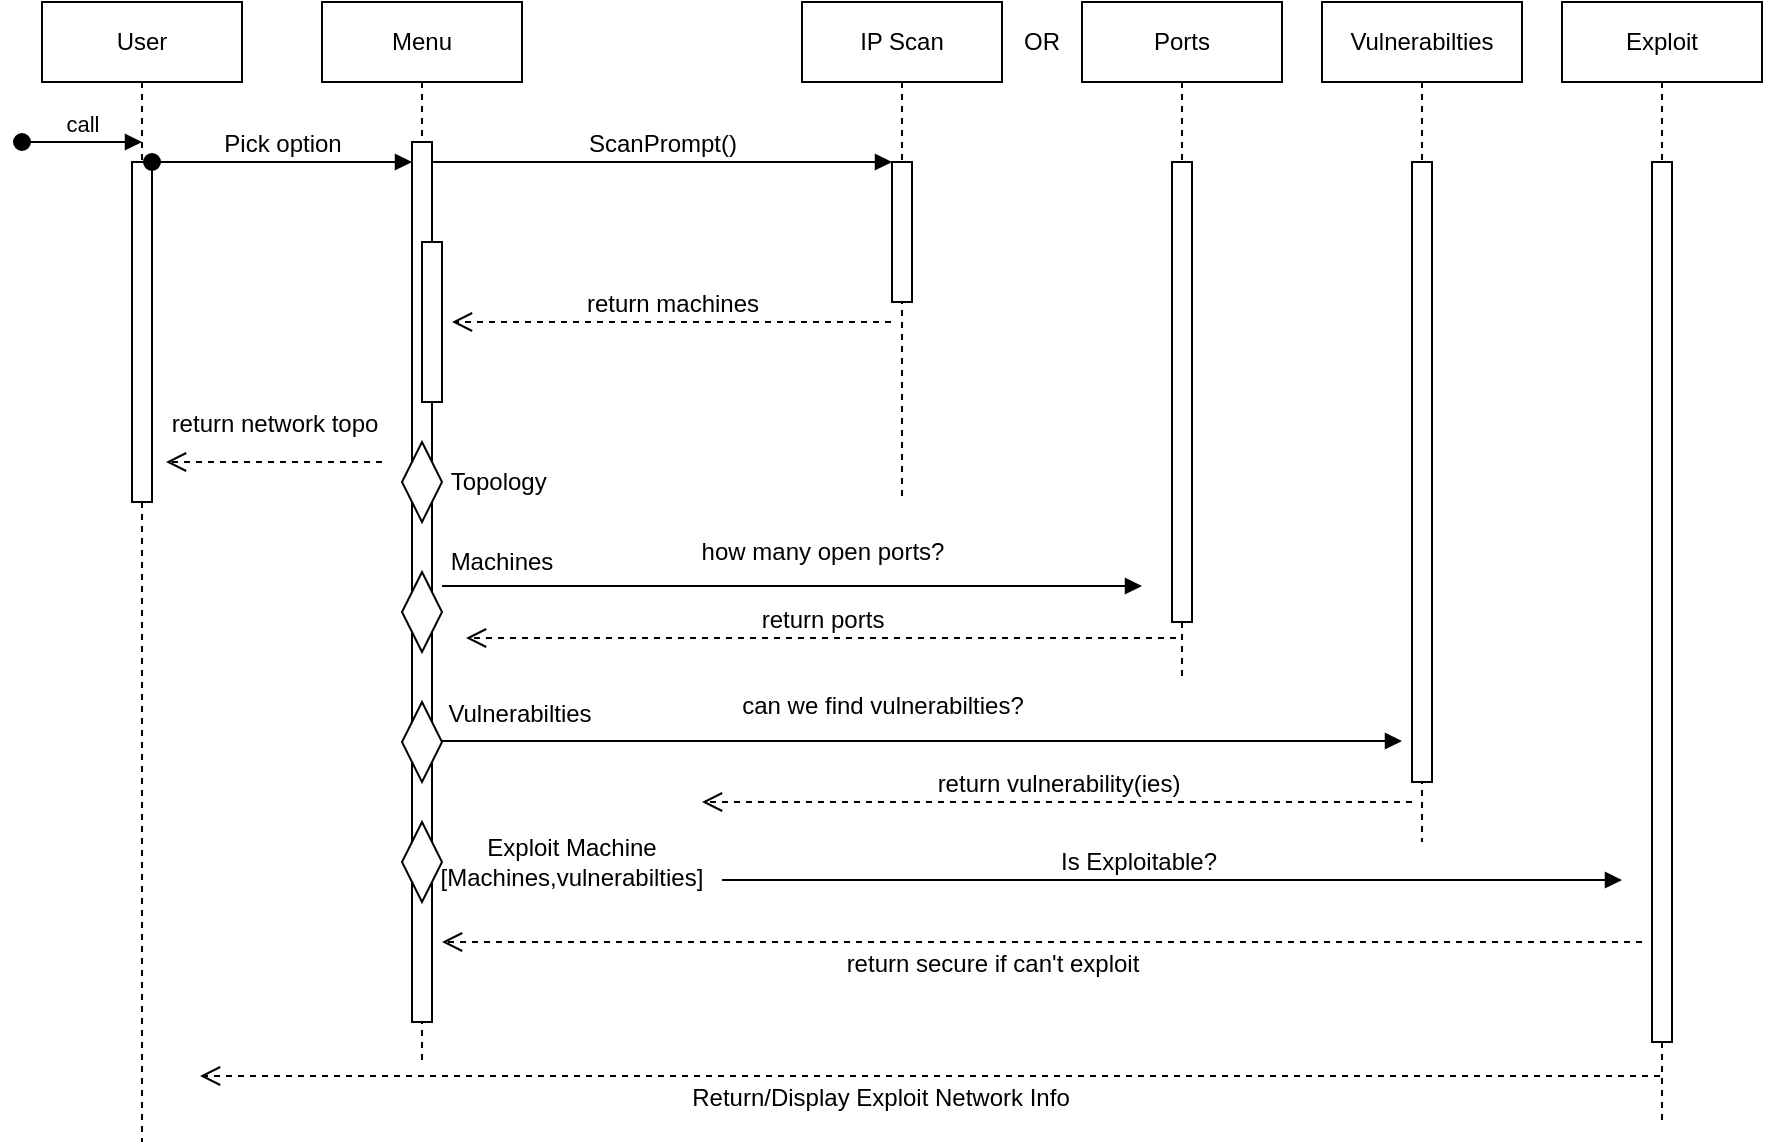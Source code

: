 <mxfile version="24.3.0" type="device">
  <diagram name="Page-1" id="2YBvvXClWsGukQMizWep">
    <mxGraphModel dx="954" dy="640" grid="1" gridSize="10" guides="1" tooltips="1" connect="1" arrows="1" fold="1" page="1" pageScale="1" pageWidth="850" pageHeight="1100" math="0" shadow="0">
      <root>
        <mxCell id="0" />
        <mxCell id="1" parent="0" />
        <mxCell id="aM9ryv3xv72pqoxQDRHE-1" value="Menu" style="shape=umlLifeline;perimeter=lifelinePerimeter;whiteSpace=wrap;html=1;container=0;dropTarget=0;collapsible=0;recursiveResize=0;outlineConnect=0;portConstraint=eastwest;newEdgeStyle={&quot;edgeStyle&quot;:&quot;elbowEdgeStyle&quot;,&quot;elbow&quot;:&quot;vertical&quot;,&quot;curved&quot;:0,&quot;rounded&quot;:0};" parent="1" vertex="1">
          <mxGeometry x="160" y="40" width="100" height="530" as="geometry" />
        </mxCell>
        <mxCell id="aM9ryv3xv72pqoxQDRHE-2" value="" style="html=1;points=[];perimeter=orthogonalPerimeter;outlineConnect=0;targetShapes=umlLifeline;portConstraint=eastwest;newEdgeStyle={&quot;edgeStyle&quot;:&quot;elbowEdgeStyle&quot;,&quot;elbow&quot;:&quot;vertical&quot;,&quot;curved&quot;:0,&quot;rounded&quot;:0};" parent="aM9ryv3xv72pqoxQDRHE-1" vertex="1">
          <mxGeometry x="45" y="70" width="10" height="440" as="geometry" />
        </mxCell>
        <mxCell id="aM9ryv3xv72pqoxQDRHE-4" value="" style="html=1;points=[];perimeter=orthogonalPerimeter;outlineConnect=0;targetShapes=umlLifeline;portConstraint=eastwest;newEdgeStyle={&quot;edgeStyle&quot;:&quot;elbowEdgeStyle&quot;,&quot;elbow&quot;:&quot;vertical&quot;,&quot;curved&quot;:0,&quot;rounded&quot;:0};" parent="aM9ryv3xv72pqoxQDRHE-1" vertex="1">
          <mxGeometry x="50" y="120" width="10" height="80" as="geometry" />
        </mxCell>
        <mxCell id="aM9ryv3xv72pqoxQDRHE-5" value="IP Scan" style="shape=umlLifeline;perimeter=lifelinePerimeter;whiteSpace=wrap;html=1;container=0;dropTarget=0;collapsible=0;recursiveResize=0;outlineConnect=0;portConstraint=eastwest;newEdgeStyle={&quot;edgeStyle&quot;:&quot;elbowEdgeStyle&quot;,&quot;elbow&quot;:&quot;vertical&quot;,&quot;curved&quot;:0,&quot;rounded&quot;:0};" parent="1" vertex="1">
          <mxGeometry x="400" y="40" width="100" height="250" as="geometry" />
        </mxCell>
        <mxCell id="aM9ryv3xv72pqoxQDRHE-6" value="" style="html=1;points=[];perimeter=orthogonalPerimeter;outlineConnect=0;targetShapes=umlLifeline;portConstraint=eastwest;newEdgeStyle={&quot;edgeStyle&quot;:&quot;elbowEdgeStyle&quot;,&quot;elbow&quot;:&quot;vertical&quot;,&quot;curved&quot;:0,&quot;rounded&quot;:0};" parent="aM9ryv3xv72pqoxQDRHE-5" vertex="1">
          <mxGeometry x="45" y="80" width="10" height="70" as="geometry" />
        </mxCell>
        <mxCell id="aM9ryv3xv72pqoxQDRHE-7" value="&lt;font style=&quot;font-size: 12px;&quot;&gt;ScanPrompt()&lt;/font&gt;" style="html=1;verticalAlign=bottom;endArrow=block;edgeStyle=elbowEdgeStyle;elbow=vertical;curved=0;rounded=0;" parent="1" source="aM9ryv3xv72pqoxQDRHE-2" target="aM9ryv3xv72pqoxQDRHE-6" edge="1">
          <mxGeometry relative="1" as="geometry">
            <mxPoint x="195" y="130" as="sourcePoint" />
            <Array as="points">
              <mxPoint x="240" y="120" />
            </Array>
            <mxPoint as="offset" />
          </mxGeometry>
        </mxCell>
        <mxCell id="aM9ryv3xv72pqoxQDRHE-10" value="&lt;font style=&quot;font-size: 12px;&quot;&gt;return machines&lt;/font&gt;" style="html=1;verticalAlign=bottom;endArrow=open;dashed=1;endSize=8;edgeStyle=elbowEdgeStyle;elbow=vertical;curved=0;rounded=0;" parent="1" edge="1">
          <mxGeometry relative="1" as="geometry">
            <mxPoint x="225" y="200" as="targetPoint" />
            <Array as="points">
              <mxPoint x="355" y="200" />
              <mxPoint x="295" y="150" />
              <mxPoint x="175" y="230" />
            </Array>
            <mxPoint x="444.5" y="200" as="sourcePoint" />
          </mxGeometry>
        </mxCell>
        <mxCell id="d2UCMd0wUcQvDNayt9kj-1" value="User" style="shape=umlLifeline;perimeter=lifelinePerimeter;whiteSpace=wrap;html=1;container=0;dropTarget=0;collapsible=0;recursiveResize=0;outlineConnect=0;portConstraint=eastwest;newEdgeStyle={&quot;edgeStyle&quot;:&quot;elbowEdgeStyle&quot;,&quot;elbow&quot;:&quot;vertical&quot;,&quot;curved&quot;:0,&quot;rounded&quot;:0};" parent="1" vertex="1">
          <mxGeometry x="20" y="40" width="100" height="570" as="geometry" />
        </mxCell>
        <mxCell id="d2UCMd0wUcQvDNayt9kj-2" value="" style="html=1;points=[];perimeter=orthogonalPerimeter;outlineConnect=0;targetShapes=umlLifeline;portConstraint=eastwest;newEdgeStyle={&quot;edgeStyle&quot;:&quot;elbowEdgeStyle&quot;,&quot;elbow&quot;:&quot;vertical&quot;,&quot;curved&quot;:0,&quot;rounded&quot;:0};" parent="d2UCMd0wUcQvDNayt9kj-1" vertex="1">
          <mxGeometry x="45" y="80" width="10" height="170" as="geometry" />
        </mxCell>
        <mxCell id="d2UCMd0wUcQvDNayt9kj-3" value="call" style="html=1;verticalAlign=bottom;startArrow=oval;endArrow=block;startSize=8;edgeStyle=elbowEdgeStyle;elbow=vertical;curved=0;rounded=0;" parent="1" edge="1">
          <mxGeometry relative="1" as="geometry">
            <mxPoint x="10" y="110" as="sourcePoint" />
            <mxPoint x="70" y="110" as="targetPoint" />
            <Array as="points">
              <mxPoint x="25" y="110" />
            </Array>
          </mxGeometry>
        </mxCell>
        <mxCell id="d2UCMd0wUcQvDNayt9kj-4" value="&lt;font style=&quot;font-size: 12px;&quot;&gt;Pick option&lt;/font&gt;" style="html=1;verticalAlign=bottom;startArrow=oval;endArrow=block;startSize=8;edgeStyle=elbowEdgeStyle;elbow=vertical;curved=0;rounded=0;" parent="1" source="d2UCMd0wUcQvDNayt9kj-2" edge="1" target="aM9ryv3xv72pqoxQDRHE-2">
          <mxGeometry relative="1" as="geometry">
            <mxPoint x="225" y="120" as="sourcePoint" />
            <mxPoint x="220" y="120" as="targetPoint" />
            <Array as="points">
              <mxPoint x="200" y="120" />
            </Array>
          </mxGeometry>
        </mxCell>
        <mxCell id="d2UCMd0wUcQvDNayt9kj-9" value="OR" style="text;html=1;align=center;verticalAlign=middle;whiteSpace=wrap;rounded=0;" parent="1" vertex="1">
          <mxGeometry x="500" y="50" width="40" height="20" as="geometry" />
        </mxCell>
        <mxCell id="d2UCMd0wUcQvDNayt9kj-10" value="Ports" style="shape=umlLifeline;perimeter=lifelinePerimeter;whiteSpace=wrap;html=1;container=0;dropTarget=0;collapsible=0;recursiveResize=0;outlineConnect=0;portConstraint=eastwest;newEdgeStyle={&quot;edgeStyle&quot;:&quot;elbowEdgeStyle&quot;,&quot;elbow&quot;:&quot;vertical&quot;,&quot;curved&quot;:0,&quot;rounded&quot;:0};" parent="1" vertex="1">
          <mxGeometry x="540" y="40" width="100" height="340" as="geometry" />
        </mxCell>
        <mxCell id="d2UCMd0wUcQvDNayt9kj-11" value="" style="html=1;points=[];perimeter=orthogonalPerimeter;outlineConnect=0;targetShapes=umlLifeline;portConstraint=eastwest;newEdgeStyle={&quot;edgeStyle&quot;:&quot;elbowEdgeStyle&quot;,&quot;elbow&quot;:&quot;vertical&quot;,&quot;curved&quot;:0,&quot;rounded&quot;:0};" parent="d2UCMd0wUcQvDNayt9kj-10" vertex="1">
          <mxGeometry x="45" y="80" width="10" height="230" as="geometry" />
        </mxCell>
        <mxCell id="d2UCMd0wUcQvDNayt9kj-12" value="OR" style="text;html=1;align=center;verticalAlign=middle;whiteSpace=wrap;rounded=0;" parent="1" vertex="1">
          <mxGeometry x="665" y="50" width="40" height="20" as="geometry" />
        </mxCell>
        <mxCell id="d2UCMd0wUcQvDNayt9kj-13" value="Exploit" style="shape=umlLifeline;perimeter=lifelinePerimeter;whiteSpace=wrap;html=1;container=0;dropTarget=0;collapsible=0;recursiveResize=0;outlineConnect=0;portConstraint=eastwest;newEdgeStyle={&quot;edgeStyle&quot;:&quot;elbowEdgeStyle&quot;,&quot;elbow&quot;:&quot;vertical&quot;,&quot;curved&quot;:0,&quot;rounded&quot;:0};" parent="1" vertex="1">
          <mxGeometry x="780" y="40" width="100" height="560" as="geometry" />
        </mxCell>
        <mxCell id="d2UCMd0wUcQvDNayt9kj-14" value="" style="html=1;points=[];perimeter=orthogonalPerimeter;outlineConnect=0;targetShapes=umlLifeline;portConstraint=eastwest;newEdgeStyle={&quot;edgeStyle&quot;:&quot;elbowEdgeStyle&quot;,&quot;elbow&quot;:&quot;vertical&quot;,&quot;curved&quot;:0,&quot;rounded&quot;:0};" parent="d2UCMd0wUcQvDNayt9kj-13" vertex="1">
          <mxGeometry x="45" y="80" width="10" height="440" as="geometry" />
        </mxCell>
        <mxCell id="l-pNRI6O7NmP5uDZJ6IB-3" value="Machines" style="text;html=1;align=center;verticalAlign=middle;whiteSpace=wrap;rounded=0;" parent="1" vertex="1">
          <mxGeometry x="180" y="310" width="140" height="20" as="geometry" />
        </mxCell>
        <mxCell id="l-pNRI6O7NmP5uDZJ6IB-4" value="Vulnerabilties" style="shape=umlLifeline;perimeter=lifelinePerimeter;whiteSpace=wrap;html=1;container=0;dropTarget=0;collapsible=0;recursiveResize=0;outlineConnect=0;portConstraint=eastwest;newEdgeStyle={&quot;edgeStyle&quot;:&quot;elbowEdgeStyle&quot;,&quot;elbow&quot;:&quot;vertical&quot;,&quot;curved&quot;:0,&quot;rounded&quot;:0};" parent="1" vertex="1">
          <mxGeometry x="660" y="40" width="100" height="420" as="geometry" />
        </mxCell>
        <mxCell id="l-pNRI6O7NmP5uDZJ6IB-5" value="" style="html=1;points=[];perimeter=orthogonalPerimeter;outlineConnect=0;targetShapes=umlLifeline;portConstraint=eastwest;newEdgeStyle={&quot;edgeStyle&quot;:&quot;elbowEdgeStyle&quot;,&quot;elbow&quot;:&quot;vertical&quot;,&quot;curved&quot;:0,&quot;rounded&quot;:0};" parent="l-pNRI6O7NmP5uDZJ6IB-4" vertex="1">
          <mxGeometry x="45" y="80" width="10" height="310" as="geometry" />
        </mxCell>
        <mxCell id="l-pNRI6O7NmP5uDZJ6IB-9" value="Exploit Machine&lt;div&gt;[Machines,vulnerabilties]&lt;/div&gt;" style="text;html=1;align=center;verticalAlign=middle;whiteSpace=wrap;rounded=0;" parent="1" vertex="1">
          <mxGeometry x="240" y="460" width="90" height="20" as="geometry" />
        </mxCell>
        <mxCell id="l-pNRI6O7NmP5uDZJ6IB-12" value="Vulnerabilties" style="text;html=1;align=center;verticalAlign=middle;whiteSpace=wrap;rounded=0;" parent="1" vertex="1">
          <mxGeometry x="239" y="386" width="40" height="20" as="geometry" />
        </mxCell>
        <mxCell id="vkyj5gBKQq1HIpFrXU04-3" value="" style="rhombus;whiteSpace=wrap;html=1;" vertex="1" parent="1">
          <mxGeometry x="200" y="260" width="20" height="40" as="geometry" />
        </mxCell>
        <mxCell id="vkyj5gBKQq1HIpFrXU04-6" value="&lt;div&gt;Topology&amp;nbsp;&lt;/div&gt;" style="text;html=1;align=center;verticalAlign=middle;whiteSpace=wrap;rounded=0;" vertex="1" parent="1">
          <mxGeometry x="180" y="270" width="140" height="20" as="geometry" />
        </mxCell>
        <mxCell id="vkyj5gBKQq1HIpFrXU04-7" value="" style="rhombus;whiteSpace=wrap;html=1;" vertex="1" parent="1">
          <mxGeometry x="200" y="325" width="20" height="40" as="geometry" />
        </mxCell>
        <mxCell id="vkyj5gBKQq1HIpFrXU04-8" value="&lt;font style=&quot;font-size: 12px;&quot;&gt;how many open ports?&lt;/font&gt;" style="html=1;verticalAlign=bottom;endArrow=block;edgeStyle=elbowEdgeStyle;elbow=vertical;curved=0;rounded=0;" edge="1" parent="1">
          <mxGeometry x="0.086" y="9" relative="1" as="geometry">
            <mxPoint x="220" y="332" as="sourcePoint" />
            <Array as="points">
              <mxPoint x="245" y="332" />
            </Array>
            <mxPoint y="1" as="offset" />
            <mxPoint x="570" y="332" as="targetPoint" />
          </mxGeometry>
        </mxCell>
        <mxCell id="vkyj5gBKQq1HIpFrXU04-11" value="" style="rhombus;whiteSpace=wrap;html=1;" vertex="1" parent="1">
          <mxGeometry x="200" y="390" width="20" height="40" as="geometry" />
        </mxCell>
        <mxCell id="vkyj5gBKQq1HIpFrXU04-12" value="&lt;font style=&quot;font-size: 12px;&quot;&gt;can we find vulnerabilties?&lt;/font&gt;" style="html=1;verticalAlign=bottom;endArrow=block;edgeStyle=elbowEdgeStyle;elbow=vertical;curved=0;rounded=0;" edge="1" parent="1">
          <mxGeometry x="-0.083" y="10" relative="1" as="geometry">
            <mxPoint x="220" y="409.5" as="sourcePoint" />
            <Array as="points">
              <mxPoint x="660" y="409.5" />
              <mxPoint x="670" y="419.5" />
              <mxPoint x="245" y="429.5" />
            </Array>
            <mxPoint y="1" as="offset" />
            <mxPoint x="700" y="409.5" as="targetPoint" />
          </mxGeometry>
        </mxCell>
        <mxCell id="vkyj5gBKQq1HIpFrXU04-17" value="" style="rhombus;whiteSpace=wrap;html=1;" vertex="1" parent="1">
          <mxGeometry x="200" y="450" width="20" height="40" as="geometry" />
        </mxCell>
        <mxCell id="vkyj5gBKQq1HIpFrXU04-21" value="&lt;span style=&quot;font-size: 12px;&quot;&gt;Is Exploitable?&lt;/span&gt;" style="html=1;verticalAlign=bottom;endArrow=block;edgeStyle=elbowEdgeStyle;elbow=vertical;curved=0;rounded=0;" edge="1" parent="1">
          <mxGeometry x="-0.078" relative="1" as="geometry">
            <mxPoint x="360" y="479" as="sourcePoint" />
            <Array as="points">
              <mxPoint x="360" y="479" />
              <mxPoint x="651" y="489" />
              <mxPoint x="661" y="499" />
              <mxPoint x="236" y="509" />
            </Array>
            <mxPoint as="offset" />
            <mxPoint x="810" y="479" as="targetPoint" />
          </mxGeometry>
        </mxCell>
        <mxCell id="vkyj5gBKQq1HIpFrXU04-22" value="&lt;font style=&quot;font-size: 12px;&quot;&gt;return secure if can&#39;t exploit&lt;/font&gt;" style="html=1;verticalAlign=bottom;endArrow=open;dashed=1;endSize=8;edgeStyle=elbowEdgeStyle;elbow=vertical;curved=0;rounded=0;" edge="1" parent="1">
          <mxGeometry x="0.085" y="20" relative="1" as="geometry">
            <mxPoint x="220" y="510" as="targetPoint" />
            <Array as="points">
              <mxPoint x="730" y="510" />
              <mxPoint x="670" y="460" />
              <mxPoint x="550" y="540" />
            </Array>
            <mxPoint x="820" y="510" as="sourcePoint" />
            <mxPoint as="offset" />
          </mxGeometry>
        </mxCell>
        <mxCell id="vkyj5gBKQq1HIpFrXU04-23" value="&lt;font style=&quot;font-size: 12px;&quot;&gt;return network topo&lt;/font&gt;" style="html=1;verticalAlign=bottom;endArrow=open;dashed=1;endSize=8;edgeStyle=elbowEdgeStyle;elbow=vertical;curved=0;rounded=0;" edge="1" parent="1">
          <mxGeometry y="-10" relative="1" as="geometry">
            <mxPoint x="82" y="270" as="targetPoint" />
            <Array as="points">
              <mxPoint x="132" y="270" />
              <mxPoint x="122.5" y="229.5" />
              <mxPoint x="2.5" y="309.5" />
            </Array>
            <mxPoint x="190" y="270" as="sourcePoint" />
            <mxPoint as="offset" />
          </mxGeometry>
        </mxCell>
        <mxCell id="vkyj5gBKQq1HIpFrXU04-28" value="&lt;font style=&quot;font-size: 12px;&quot;&gt;Return/Display Exploit Network Info&lt;/font&gt;" style="html=1;verticalAlign=bottom;endArrow=open;dashed=1;endSize=8;edgeStyle=elbowEdgeStyle;elbow=vertical;curved=0;rounded=0;" edge="1" parent="1">
          <mxGeometry x="0.069" y="20" relative="1" as="geometry">
            <mxPoint x="99" y="577" as="targetPoint" />
            <Array as="points">
              <mxPoint x="739" y="577" />
              <mxPoint x="679" y="527" />
              <mxPoint x="559" y="607" />
            </Array>
            <mxPoint x="829" y="577" as="sourcePoint" />
            <mxPoint as="offset" />
          </mxGeometry>
        </mxCell>
        <mxCell id="vkyj5gBKQq1HIpFrXU04-30" value="&lt;font style=&quot;font-size: 12px;&quot;&gt;return ports&lt;/font&gt;" style="html=1;verticalAlign=bottom;endArrow=open;dashed=1;endSize=8;edgeStyle=elbowEdgeStyle;elbow=vertical;curved=0;rounded=0;" edge="1" parent="1">
          <mxGeometry relative="1" as="geometry">
            <mxPoint x="232" y="358" as="targetPoint" />
            <Array as="points">
              <mxPoint x="512" y="358" />
              <mxPoint x="452" y="308" />
              <mxPoint x="332" y="388" />
            </Array>
            <mxPoint x="587" y="358" as="sourcePoint" />
          </mxGeometry>
        </mxCell>
        <mxCell id="vkyj5gBKQq1HIpFrXU04-31" value="&lt;font style=&quot;font-size: 12px;&quot;&gt;return vulnerability(ies)&lt;/font&gt;" style="html=1;verticalAlign=bottom;endArrow=open;dashed=1;endSize=8;edgeStyle=elbowEdgeStyle;elbow=vertical;curved=0;rounded=0;" edge="1" parent="1">
          <mxGeometry relative="1" as="geometry">
            <mxPoint x="350" y="440" as="targetPoint" />
            <Array as="points">
              <mxPoint x="630" y="440" />
              <mxPoint x="570" y="390" />
              <mxPoint x="450" y="470" />
            </Array>
            <mxPoint x="705" y="440" as="sourcePoint" />
          </mxGeometry>
        </mxCell>
      </root>
    </mxGraphModel>
  </diagram>
</mxfile>
